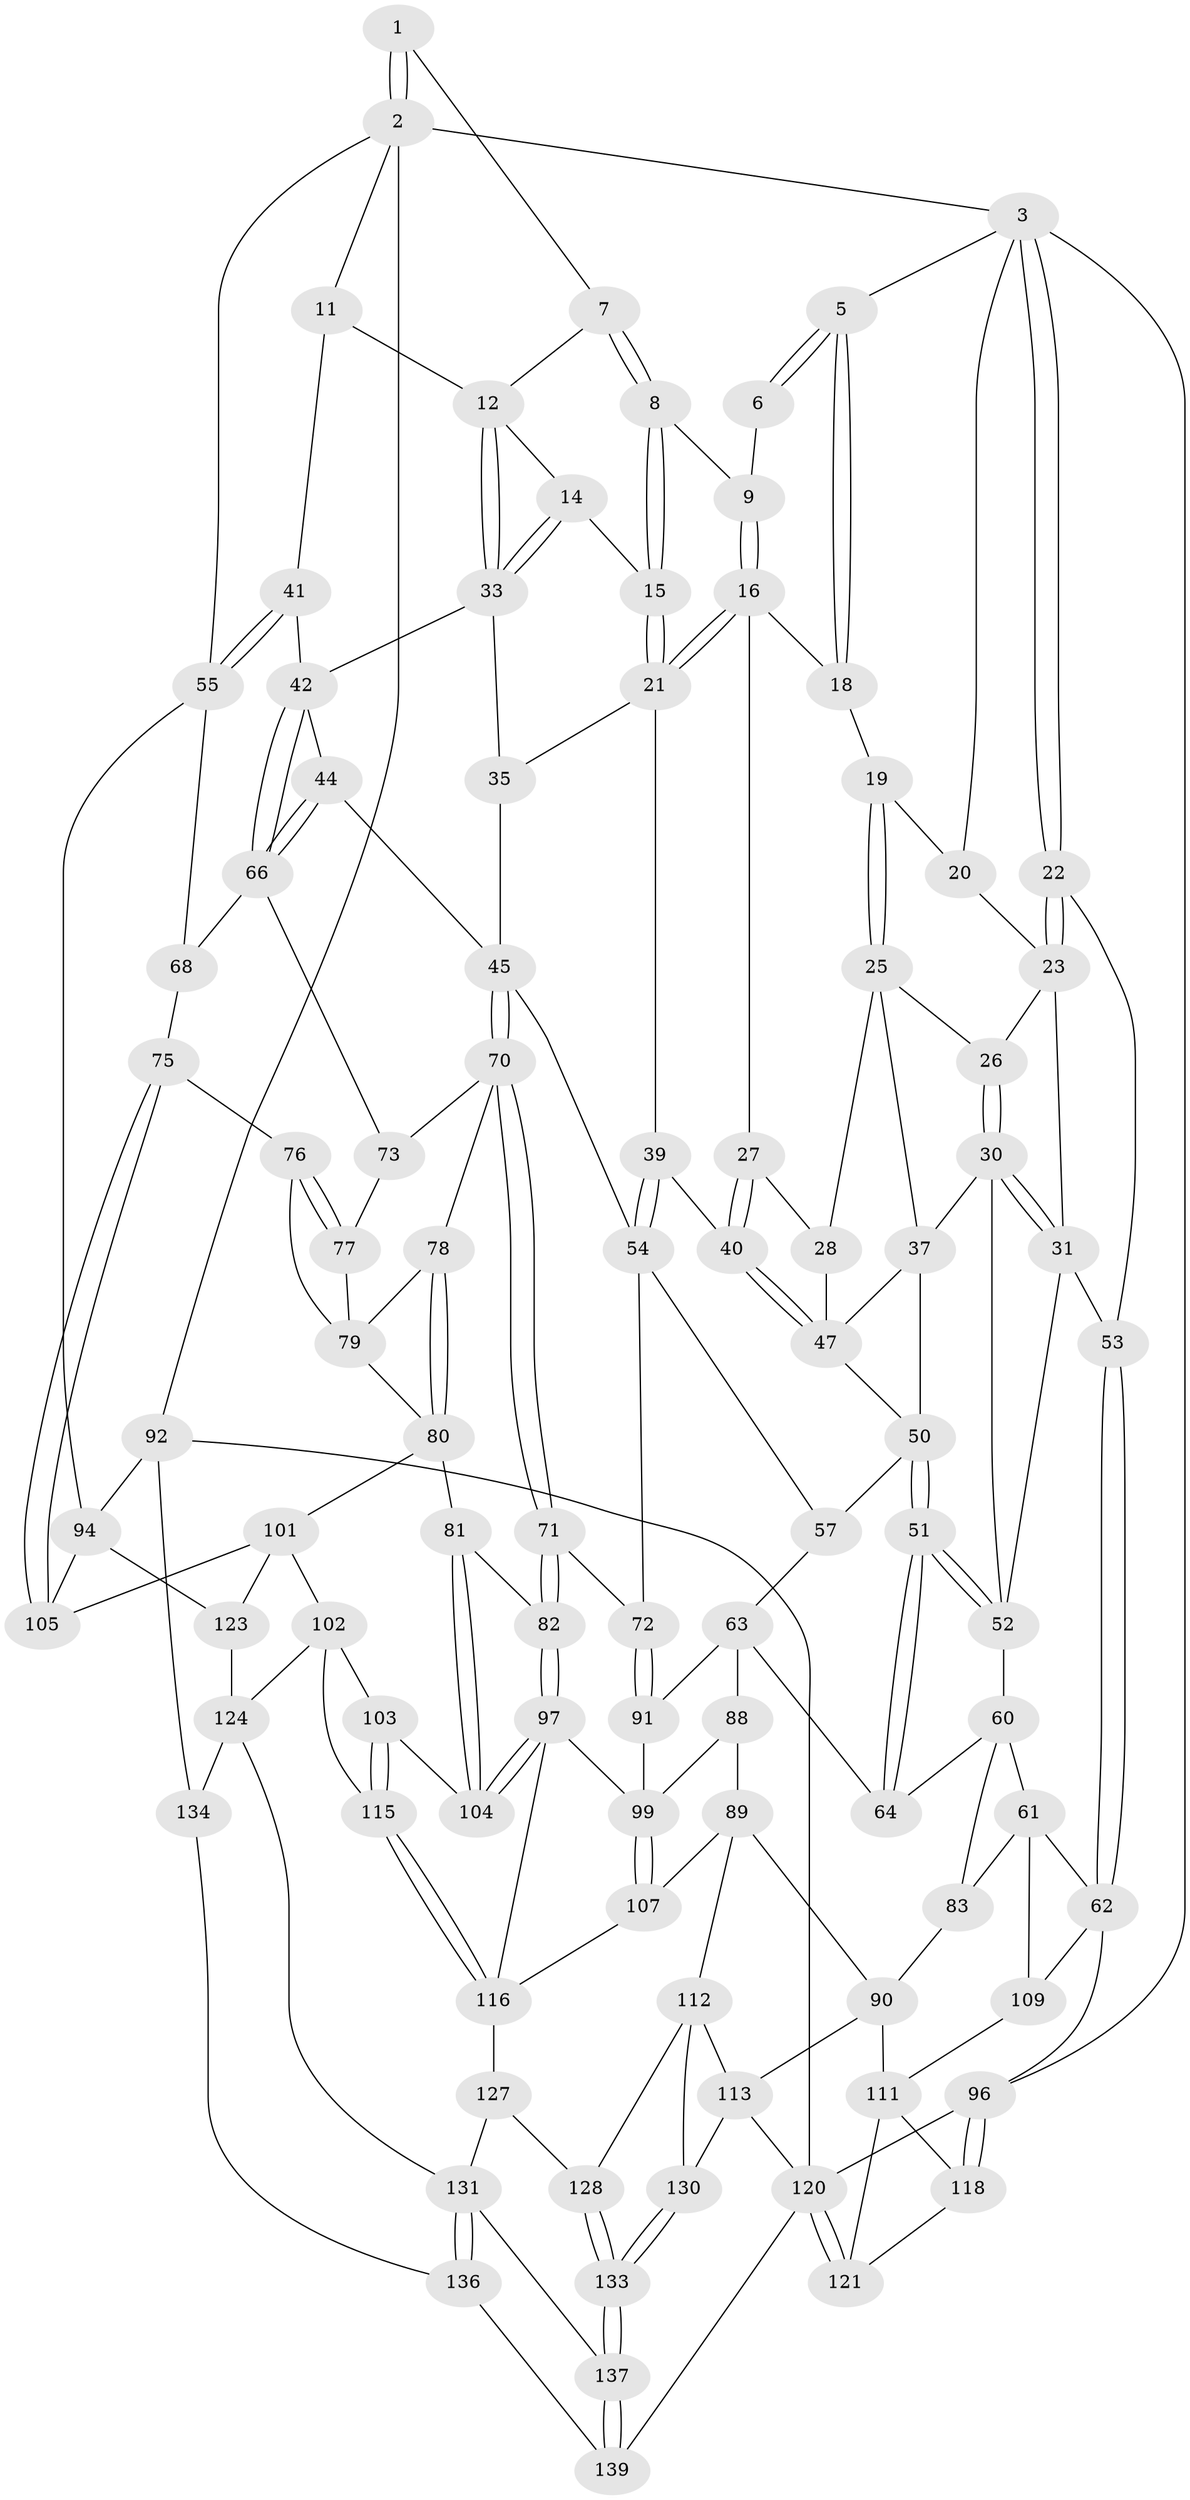 // original degree distribution, {3: 0.014388489208633094, 6: 0.2302158273381295, 4: 0.2517985611510791, 5: 0.5035971223021583}
// Generated by graph-tools (version 1.1) at 2025/11/02/27/25 16:11:55]
// undirected, 97 vertices, 212 edges
graph export_dot {
graph [start="1"]
  node [color=gray90,style=filled];
  1 [pos="+0.9063487136922769+0"];
  2 [pos="+1+0",super="+10"];
  3 [pos="+0+0",super="+4"];
  5 [pos="+0.418047421373925+0"];
  6 [pos="+0.7094349917538626+0"];
  7 [pos="+0.897223903085411+0"];
  8 [pos="+0.7725468733018197+0.08080607603944893"];
  9 [pos="+0.7157367972978405+0"];
  11 [pos="+0.9409353419079528+0.13879710561241196"];
  12 [pos="+0.9272371410052828+0.13292241692310622",super="+13"];
  14 [pos="+0.7891957622542564+0.10769450953244462"];
  15 [pos="+0.7818807971050967+0.10367231782775554"];
  16 [pos="+0.6420892797007929+0.12283712645228768",super="+17"];
  18 [pos="+0.41158437499197326+0"];
  19 [pos="+0.3274023736615567+0"];
  20 [pos="+0.147900283052564+0.07407730087230402"];
  21 [pos="+0.6585365963927261+0.1451976122799334",super="+36"];
  22 [pos="+0+0"];
  23 [pos="+0.08106435975772618+0.06995926205186713",super="+24"];
  25 [pos="+0.247687896235269+0.1384501882458021",super="+29"];
  26 [pos="+0.15862896995047043+0.13291589927996766"];
  27 [pos="+0.4435906472935821+0.14607059334237307"];
  28 [pos="+0.40086683089742975+0.18003733815441772"];
  30 [pos="+0.1466191865802067+0.2724449063405827",super="+38"];
  31 [pos="+0.1374435130448985+0.2831785998697568",super="+32"];
  33 [pos="+0.8453507422244958+0.1606908164404702",super="+34"];
  35 [pos="+0.6892865619315716+0.22780938094462228"];
  37 [pos="+0.27246468480910524+0.22318952794526742",super="+49"];
  39 [pos="+0.5171311567101062+0.24734981623428956"];
  40 [pos="+0.48475024620207335+0.21026479246660706"];
  41 [pos="+0.9447272025668153+0.2720099674203658"];
  42 [pos="+0.9172534862402157+0.33616334375570955",super="+43"];
  44 [pos="+0.7883863511919033+0.3380626488029738"];
  45 [pos="+0.7692056911038186+0.34578168300765855",super="+46"];
  47 [pos="+0.4151386120733418+0.3193238325290292",super="+48"];
  50 [pos="+0.3164861661667796+0.35453034050736143",super="+58"];
  51 [pos="+0.2933362332952174+0.3857683983952383"];
  52 [pos="+0.27292750627257556+0.3711181743811309",super="+59"];
  53 [pos="+0+0.22582340406276735"];
  54 [pos="+0.5572030058353277+0.32767551731887734",super="+56"];
  55 [pos="+1+0.19061847766691586",super="+67"];
  57 [pos="+0.4749642745015349+0.38884356345365934"];
  60 [pos="+0.13047614780598146+0.3131417025577632",super="+65"];
  61 [pos="+0.0449013865340927+0.4045566493686001",super="+84"];
  62 [pos="+0+0.38908410948260325",super="+95"];
  63 [pos="+0.3658904421895245+0.45143345906646404",super="+87"];
  64 [pos="+0.29434217739251384+0.3964564032594131"];
  66 [pos="+0.9164027828649489+0.34643266873289635",super="+69"];
  68 [pos="+1+0.4528268414676608"];
  70 [pos="+0.7457072626209154+0.3982024939960307",super="+74"];
  71 [pos="+0.6121069741532872+0.4729693481355414"];
  72 [pos="+0.5871891682910042+0.46240233559221944"];
  73 [pos="+0.8818235842042963+0.42048487345026453"];
  75 [pos="+1+0.48492798220171085"];
  76 [pos="+0.9160814718671649+0.5410350702271124"];
  77 [pos="+0.87677162822725+0.43178204161249006"];
  78 [pos="+0.800199838318628+0.46106653581598295"];
  79 [pos="+0.8229607263569241+0.4738664255140892",super="+85"];
  80 [pos="+0.7468896679047661+0.5509036040046801",super="+86"];
  81 [pos="+0.6649480420312583+0.5261253421933486"];
  82 [pos="+0.6279480734639419+0.5000698856957679"];
  83 [pos="+0.2075996478343399+0.4966666760515785"];
  88 [pos="+0.320506740667024+0.5595350403472702"];
  89 [pos="+0.31992699226677673+0.5599210829775972",super="+108"];
  90 [pos="+0.30302311060253107+0.5649345782338142",super="+110"];
  91 [pos="+0.48598315342625154+0.5521017085456803"];
  92 [pos="+1+1",super="+93"];
  94 [pos="+1+0.7544834899547787",super="+114"];
  96 [pos="+0+0.7908162121071195"];
  97 [pos="+0.602338800342297+0.6770542854585436",super="+98"];
  99 [pos="+0.4683070774502124+0.6480599103195607",super="+100"];
  101 [pos="+0.8467251680082135+0.6222862931297369",super="+106"];
  102 [pos="+0.8203527611868596+0.6444791423422725",super="+122"];
  103 [pos="+0.7178753835892152+0.6531978372047256"];
  104 [pos="+0.7045794141775017+0.6459795528409397"];
  105 [pos="+0.9396742777100782+0.6884276708554146"];
  107 [pos="+0.4232245982299623+0.7056905919297632"];
  109 [pos="+0.1164013502055639+0.5481196562287439"];
  111 [pos="+0.13805456743028266+0.6122664014914715",super="+117"];
  112 [pos="+0.395480657973201+0.7325325558164967",super="+129"];
  113 [pos="+0.2746111324646646+0.7189678943901887",super="+119"];
  115 [pos="+0.6836349190440824+0.7788183586346462"];
  116 [pos="+0.6161326838130607+0.7459471167476769",super="+126"];
  118 [pos="+0+0.8002333373606043"];
  120 [pos="+0.14868648382020616+0.8557511035725466",super="+138"];
  121 [pos="+0.12574228076117064+0.844713405410513"];
  123 [pos="+0.8916549882090505+0.8046497647628325"];
  124 [pos="+0.877526304836739+0.8300274618445099",super="+125"];
  127 [pos="+0.5227027931333239+0.8767515680347667"];
  128 [pos="+0.41964323233507106+0.8024872843417883"];
  130 [pos="+0.27906768212156047+0.9124468671614352"];
  131 [pos="+0.7303476281996584+0.8758692766281456",super="+132"];
  133 [pos="+0.35490705750852236+0.9934767929130295"];
  134 [pos="+0.9031396199688023+0.8594460470753662",super="+135"];
  136 [pos="+0.8496943435061626+1"];
  137 [pos="+0.4422777782942643+1"];
  139 [pos="+0.44366849020244475+1"];
  1 -- 2;
  1 -- 2;
  1 -- 7;
  2 -- 3;
  2 -- 92;
  2 -- 11;
  2 -- 55;
  3 -- 22;
  3 -- 22;
  3 -- 96;
  3 -- 20;
  3 -- 5;
  5 -- 6;
  5 -- 6;
  5 -- 18;
  5 -- 18;
  6 -- 9;
  7 -- 8;
  7 -- 8;
  7 -- 12;
  8 -- 9;
  8 -- 15;
  8 -- 15;
  9 -- 16;
  9 -- 16;
  11 -- 12;
  11 -- 41;
  12 -- 33;
  12 -- 33;
  12 -- 14;
  14 -- 15;
  14 -- 33;
  14 -- 33;
  15 -- 21;
  15 -- 21;
  16 -- 21;
  16 -- 21;
  16 -- 18;
  16 -- 27;
  18 -- 19;
  19 -- 20;
  19 -- 25;
  19 -- 25;
  20 -- 23;
  21 -- 35;
  21 -- 39;
  22 -- 23;
  22 -- 23;
  22 -- 53;
  23 -- 26;
  23 -- 31;
  25 -- 26;
  25 -- 28;
  25 -- 37;
  26 -- 30;
  26 -- 30;
  27 -- 28;
  27 -- 40;
  27 -- 40;
  28 -- 47;
  30 -- 31;
  30 -- 31;
  30 -- 52;
  30 -- 37;
  31 -- 53;
  31 -- 52;
  33 -- 42;
  33 -- 35;
  35 -- 45;
  37 -- 50;
  37 -- 47;
  39 -- 40;
  39 -- 54;
  39 -- 54;
  40 -- 47;
  40 -- 47;
  41 -- 42;
  41 -- 55;
  41 -- 55;
  42 -- 66;
  42 -- 66;
  42 -- 44;
  44 -- 45;
  44 -- 66;
  44 -- 66;
  45 -- 70;
  45 -- 70;
  45 -- 54;
  47 -- 50;
  50 -- 51;
  50 -- 51;
  50 -- 57;
  51 -- 52;
  51 -- 52;
  51 -- 64;
  51 -- 64;
  52 -- 60;
  53 -- 62;
  53 -- 62;
  54 -- 72;
  54 -- 57;
  55 -- 68;
  55 -- 94;
  57 -- 63;
  60 -- 61;
  60 -- 64;
  60 -- 83;
  61 -- 62;
  61 -- 109;
  61 -- 83;
  62 -- 96;
  62 -- 109;
  63 -- 64;
  63 -- 88;
  63 -- 91;
  66 -- 73;
  66 -- 68;
  68 -- 75;
  70 -- 71;
  70 -- 71;
  70 -- 73;
  70 -- 78;
  71 -- 72;
  71 -- 82;
  71 -- 82;
  72 -- 91;
  72 -- 91;
  73 -- 77;
  75 -- 76;
  75 -- 105;
  75 -- 105;
  76 -- 77;
  76 -- 77;
  76 -- 79;
  77 -- 79;
  78 -- 79;
  78 -- 80;
  78 -- 80;
  79 -- 80;
  80 -- 81;
  80 -- 101;
  81 -- 82;
  81 -- 104;
  81 -- 104;
  82 -- 97;
  82 -- 97;
  83 -- 90;
  88 -- 89;
  88 -- 99;
  89 -- 90;
  89 -- 112;
  89 -- 107;
  90 -- 113;
  90 -- 111;
  91 -- 99;
  92 -- 94;
  92 -- 134 [weight=2];
  92 -- 120;
  94 -- 105;
  94 -- 123;
  96 -- 118;
  96 -- 118;
  96 -- 120;
  97 -- 104;
  97 -- 104;
  97 -- 99;
  97 -- 116;
  99 -- 107;
  99 -- 107;
  101 -- 102;
  101 -- 105;
  101 -- 123;
  102 -- 103;
  102 -- 115;
  102 -- 124;
  103 -- 104;
  103 -- 115;
  103 -- 115;
  107 -- 116;
  109 -- 111;
  111 -- 121;
  111 -- 118;
  112 -- 113;
  112 -- 130;
  112 -- 128;
  113 -- 120;
  113 -- 130;
  115 -- 116;
  115 -- 116;
  116 -- 127;
  118 -- 121;
  120 -- 121;
  120 -- 121;
  120 -- 139;
  123 -- 124;
  124 -- 134;
  124 -- 131;
  127 -- 128;
  127 -- 131;
  128 -- 133;
  128 -- 133;
  130 -- 133;
  130 -- 133;
  131 -- 136;
  131 -- 136;
  131 -- 137;
  133 -- 137;
  133 -- 137;
  134 -- 136;
  136 -- 139;
  137 -- 139;
  137 -- 139;
}
